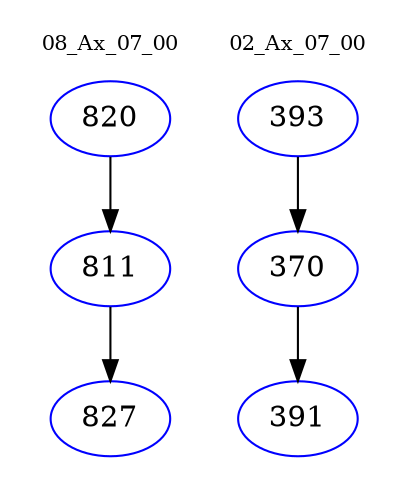 digraph{
subgraph cluster_0 {
color = white
label = "08_Ax_07_00";
fontsize=10;
T0_820 [label="820", color="blue"]
T0_820 -> T0_811 [color="black"]
T0_811 [label="811", color="blue"]
T0_811 -> T0_827 [color="black"]
T0_827 [label="827", color="blue"]
}
subgraph cluster_1 {
color = white
label = "02_Ax_07_00";
fontsize=10;
T1_393 [label="393", color="blue"]
T1_393 -> T1_370 [color="black"]
T1_370 [label="370", color="blue"]
T1_370 -> T1_391 [color="black"]
T1_391 [label="391", color="blue"]
}
}
